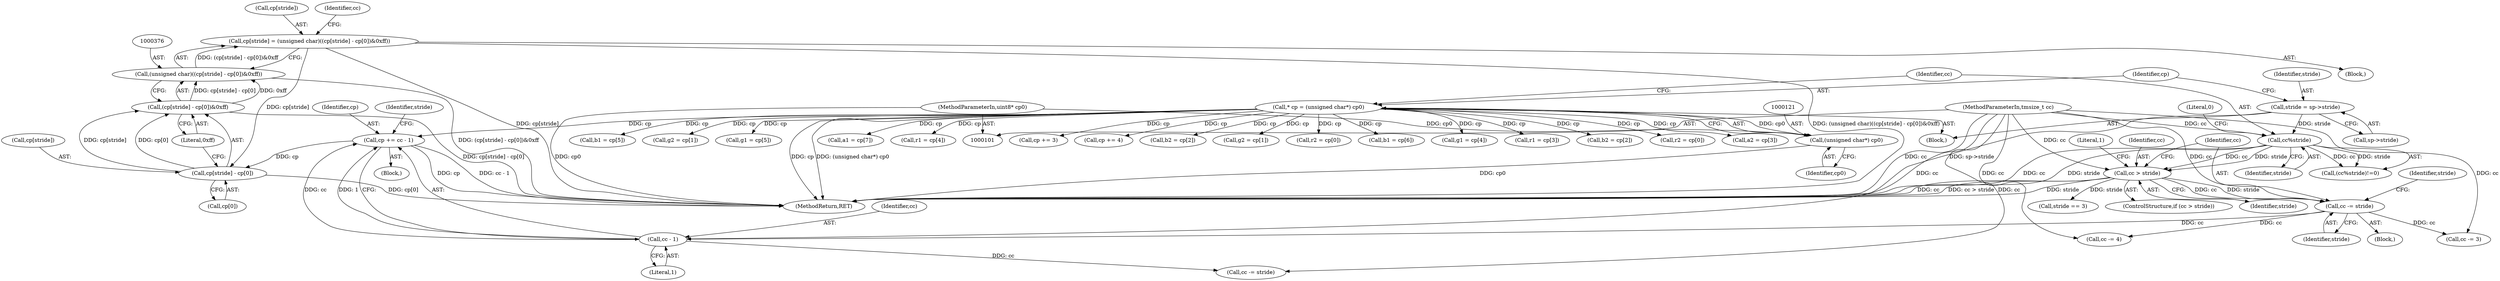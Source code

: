 digraph "0_libtiff_3ca657a8793dd011bf869695d72ad31c779c3cc1_10@pointer" {
"1000371" [label="(Call,cp[stride] = (unsigned char)((cp[stride] - cp[0])&0xff))"];
"1000375" [label="(Call,(unsigned char)((cp[stride] - cp[0])&0xff))"];
"1000377" [label="(Call,(cp[stride] - cp[0])&0xff)"];
"1000378" [label="(Call,cp[stride] - cp[0])"];
"1000371" [label="(Call,cp[stride] = (unsigned char)((cp[stride] - cp[0])&0xff))"];
"1000362" [label="(Call,cp += cc - 1)"];
"1000364" [label="(Call,cc - 1)"];
"1000144" [label="(Call,cc -= stride)"];
"1000140" [label="(Call,cc > stride)"];
"1000125" [label="(Call,cc%stride)"];
"1000104" [label="(MethodParameterIn,tmsize_t cc)"];
"1000112" [label="(Call,stride = sp->stride)"];
"1000118" [label="(Call,* cp = (unsigned char*) cp0)"];
"1000120" [label="(Call,(unsigned char*) cp0)"];
"1000103" [label="(MethodParameterIn,uint8* cp0)"];
"1000379" [label="(Call,cp[stride])"];
"1000104" [label="(MethodParameterIn,tmsize_t cc)"];
"1000126" [label="(Identifier,cc)"];
"1000236" [label="(Call,cc -= 3)"];
"1000333" [label="(Call,a1 = cp[7])"];
"1000124" [label="(Call,(cc%stride)!=0)"];
"1000276" [label="(Call,r1 = cp[4])"];
"1000382" [label="(Call,cp[0])"];
"1000393" [label="(MethodReturn,RET)"];
"1000148" [label="(Call,stride == 3)"];
"1000372" [label="(Call,cp[stride])"];
"1000363" [label="(Identifier,cp)"];
"1000114" [label="(Call,sp->stride)"];
"1000113" [label="(Identifier,stride)"];
"1000145" [label="(Identifier,cc)"];
"1000232" [label="(Call,cp += 3)"];
"1000352" [label="(Call,cp += 4)"];
"1000112" [label="(Call,stride = sp->stride)"];
"1000103" [label="(MethodParameterIn,uint8* cp0)"];
"1000146" [label="(Identifier,stride)"];
"1000105" [label="(Block,)"];
"1000140" [label="(Call,cc > stride)"];
"1000365" [label="(Identifier,cc)"];
"1000168" [label="(Call,b2 = cp[2])"];
"1000162" [label="(Call,g2 = cp[1])"];
"1000251" [label="(Call,r2 = cp[0])"];
"1000314" [label="(Call,b1 = cp[6])"];
"1000375" [label="(Call,(unsigned char)((cp[stride] - cp[0])&0xff))"];
"1000371" [label="(Call,cp[stride] = (unsigned char)((cp[stride] - cp[0])&0xff))"];
"1000194" [label="(Call,g1 = cp[4])"];
"1000175" [label="(Call,r1 = cp[3])"];
"1000122" [label="(Identifier,cp0)"];
"1000378" [label="(Call,cp[stride] - cp[0])"];
"1000356" [label="(Call,cc -= 4)"];
"1000118" [label="(Call,* cp = (unsigned char*) cp0)"];
"1000263" [label="(Call,b2 = cp[2])"];
"1000156" [label="(Call,r2 = cp[0])"];
"1000388" [label="(Identifier,cc)"];
"1000269" [label="(Call,a2 = cp[3])"];
"1000369" [label="(Block,)"];
"1000144" [label="(Call,cc -= stride)"];
"1000149" [label="(Identifier,stride)"];
"1000370" [label="(Identifier,stride)"];
"1000142" [label="(Identifier,stride)"];
"1000139" [label="(ControlStructure,if (cc > stride))"];
"1000119" [label="(Identifier,cp)"];
"1000120" [label="(Call,(unsigned char*) cp0)"];
"1000127" [label="(Identifier,stride)"];
"1000377" [label="(Call,(cp[stride] - cp[0])&0xff)"];
"1000392" [label="(Literal,1)"];
"1000213" [label="(Call,b1 = cp[5])"];
"1000141" [label="(Identifier,cc)"];
"1000361" [label="(Block,)"];
"1000387" [label="(Call,cc -= stride)"];
"1000366" [label="(Literal,1)"];
"1000257" [label="(Call,g2 = cp[1])"];
"1000385" [label="(Literal,0xff)"];
"1000143" [label="(Block,)"];
"1000125" [label="(Call,cc%stride)"];
"1000295" [label="(Call,g1 = cp[5])"];
"1000128" [label="(Literal,0)"];
"1000362" [label="(Call,cp += cc - 1)"];
"1000364" [label="(Call,cc - 1)"];
"1000371" -> "1000369"  [label="AST: "];
"1000371" -> "1000375"  [label="CFG: "];
"1000372" -> "1000371"  [label="AST: "];
"1000375" -> "1000371"  [label="AST: "];
"1000388" -> "1000371"  [label="CFG: "];
"1000371" -> "1000393"  [label="DDG: (unsigned char)((cp[stride] - cp[0])&0xff)"];
"1000371" -> "1000393"  [label="DDG: cp[stride]"];
"1000375" -> "1000371"  [label="DDG: (cp[stride] - cp[0])&0xff"];
"1000371" -> "1000378"  [label="DDG: cp[stride]"];
"1000375" -> "1000377"  [label="CFG: "];
"1000376" -> "1000375"  [label="AST: "];
"1000377" -> "1000375"  [label="AST: "];
"1000375" -> "1000393"  [label="DDG: (cp[stride] - cp[0])&0xff"];
"1000377" -> "1000375"  [label="DDG: cp[stride] - cp[0]"];
"1000377" -> "1000375"  [label="DDG: 0xff"];
"1000377" -> "1000385"  [label="CFG: "];
"1000378" -> "1000377"  [label="AST: "];
"1000385" -> "1000377"  [label="AST: "];
"1000377" -> "1000393"  [label="DDG: cp[stride] - cp[0]"];
"1000378" -> "1000377"  [label="DDG: cp[stride]"];
"1000378" -> "1000377"  [label="DDG: cp[0]"];
"1000378" -> "1000382"  [label="CFG: "];
"1000379" -> "1000378"  [label="AST: "];
"1000382" -> "1000378"  [label="AST: "];
"1000385" -> "1000378"  [label="CFG: "];
"1000378" -> "1000393"  [label="DDG: cp[0]"];
"1000362" -> "1000378"  [label="DDG: cp"];
"1000362" -> "1000361"  [label="AST: "];
"1000362" -> "1000364"  [label="CFG: "];
"1000363" -> "1000362"  [label="AST: "];
"1000364" -> "1000362"  [label="AST: "];
"1000370" -> "1000362"  [label="CFG: "];
"1000362" -> "1000393"  [label="DDG: cc - 1"];
"1000362" -> "1000393"  [label="DDG: cp"];
"1000364" -> "1000362"  [label="DDG: cc"];
"1000364" -> "1000362"  [label="DDG: 1"];
"1000118" -> "1000362"  [label="DDG: cp"];
"1000364" -> "1000366"  [label="CFG: "];
"1000365" -> "1000364"  [label="AST: "];
"1000366" -> "1000364"  [label="AST: "];
"1000144" -> "1000364"  [label="DDG: cc"];
"1000104" -> "1000364"  [label="DDG: cc"];
"1000364" -> "1000387"  [label="DDG: cc"];
"1000144" -> "1000143"  [label="AST: "];
"1000144" -> "1000146"  [label="CFG: "];
"1000145" -> "1000144"  [label="AST: "];
"1000146" -> "1000144"  [label="AST: "];
"1000149" -> "1000144"  [label="CFG: "];
"1000140" -> "1000144"  [label="DDG: stride"];
"1000140" -> "1000144"  [label="DDG: cc"];
"1000104" -> "1000144"  [label="DDG: cc"];
"1000144" -> "1000236"  [label="DDG: cc"];
"1000144" -> "1000356"  [label="DDG: cc"];
"1000140" -> "1000139"  [label="AST: "];
"1000140" -> "1000142"  [label="CFG: "];
"1000141" -> "1000140"  [label="AST: "];
"1000142" -> "1000140"  [label="AST: "];
"1000145" -> "1000140"  [label="CFG: "];
"1000392" -> "1000140"  [label="CFG: "];
"1000140" -> "1000393"  [label="DDG: stride"];
"1000140" -> "1000393"  [label="DDG: cc"];
"1000140" -> "1000393"  [label="DDG: cc > stride"];
"1000125" -> "1000140"  [label="DDG: cc"];
"1000125" -> "1000140"  [label="DDG: stride"];
"1000104" -> "1000140"  [label="DDG: cc"];
"1000140" -> "1000148"  [label="DDG: stride"];
"1000125" -> "1000124"  [label="AST: "];
"1000125" -> "1000127"  [label="CFG: "];
"1000126" -> "1000125"  [label="AST: "];
"1000127" -> "1000125"  [label="AST: "];
"1000128" -> "1000125"  [label="CFG: "];
"1000125" -> "1000393"  [label="DDG: cc"];
"1000125" -> "1000393"  [label="DDG: stride"];
"1000125" -> "1000124"  [label="DDG: cc"];
"1000125" -> "1000124"  [label="DDG: stride"];
"1000104" -> "1000125"  [label="DDG: cc"];
"1000112" -> "1000125"  [label="DDG: stride"];
"1000104" -> "1000101"  [label="AST: "];
"1000104" -> "1000393"  [label="DDG: cc"];
"1000104" -> "1000236"  [label="DDG: cc"];
"1000104" -> "1000356"  [label="DDG: cc"];
"1000104" -> "1000387"  [label="DDG: cc"];
"1000112" -> "1000105"  [label="AST: "];
"1000112" -> "1000114"  [label="CFG: "];
"1000113" -> "1000112"  [label="AST: "];
"1000114" -> "1000112"  [label="AST: "];
"1000119" -> "1000112"  [label="CFG: "];
"1000112" -> "1000393"  [label="DDG: sp->stride"];
"1000118" -> "1000105"  [label="AST: "];
"1000118" -> "1000120"  [label="CFG: "];
"1000119" -> "1000118"  [label="AST: "];
"1000120" -> "1000118"  [label="AST: "];
"1000126" -> "1000118"  [label="CFG: "];
"1000118" -> "1000393"  [label="DDG: (unsigned char*) cp0"];
"1000118" -> "1000393"  [label="DDG: cp"];
"1000120" -> "1000118"  [label="DDG: cp0"];
"1000118" -> "1000156"  [label="DDG: cp"];
"1000118" -> "1000162"  [label="DDG: cp"];
"1000118" -> "1000168"  [label="DDG: cp"];
"1000118" -> "1000175"  [label="DDG: cp"];
"1000118" -> "1000194"  [label="DDG: cp"];
"1000118" -> "1000213"  [label="DDG: cp"];
"1000118" -> "1000232"  [label="DDG: cp"];
"1000118" -> "1000251"  [label="DDG: cp"];
"1000118" -> "1000257"  [label="DDG: cp"];
"1000118" -> "1000263"  [label="DDG: cp"];
"1000118" -> "1000269"  [label="DDG: cp"];
"1000118" -> "1000276"  [label="DDG: cp"];
"1000118" -> "1000295"  [label="DDG: cp"];
"1000118" -> "1000314"  [label="DDG: cp"];
"1000118" -> "1000333"  [label="DDG: cp"];
"1000118" -> "1000352"  [label="DDG: cp"];
"1000120" -> "1000122"  [label="CFG: "];
"1000121" -> "1000120"  [label="AST: "];
"1000122" -> "1000120"  [label="AST: "];
"1000120" -> "1000393"  [label="DDG: cp0"];
"1000103" -> "1000120"  [label="DDG: cp0"];
"1000103" -> "1000101"  [label="AST: "];
"1000103" -> "1000393"  [label="DDG: cp0"];
}
